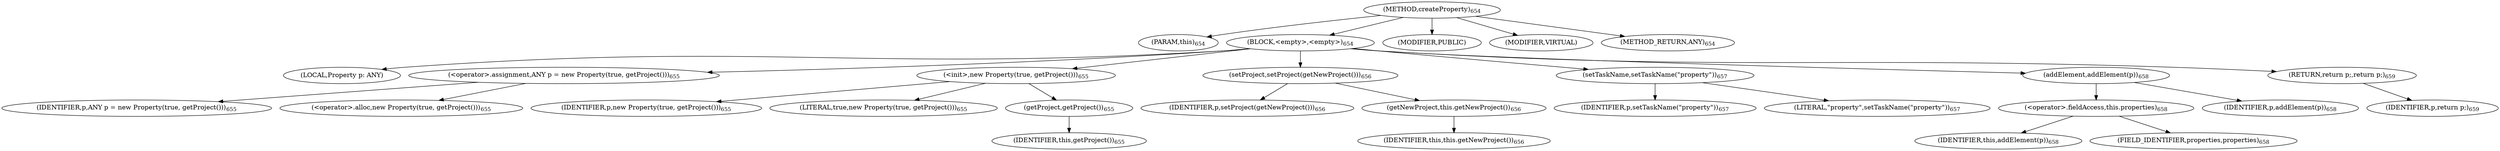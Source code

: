 digraph "createProperty" {  
"1606" [label = <(METHOD,createProperty)<SUB>654</SUB>> ]
"68" [label = <(PARAM,this)<SUB>654</SUB>> ]
"1607" [label = <(BLOCK,&lt;empty&gt;,&lt;empty&gt;)<SUB>654</SUB>> ]
"70" [label = <(LOCAL,Property p: ANY)> ]
"1608" [label = <(&lt;operator&gt;.assignment,ANY p = new Property(true, getProject()))<SUB>655</SUB>> ]
"1609" [label = <(IDENTIFIER,p,ANY p = new Property(true, getProject()))<SUB>655</SUB>> ]
"1610" [label = <(&lt;operator&gt;.alloc,new Property(true, getProject()))<SUB>655</SUB>> ]
"1611" [label = <(&lt;init&gt;,new Property(true, getProject()))<SUB>655</SUB>> ]
"69" [label = <(IDENTIFIER,p,new Property(true, getProject()))<SUB>655</SUB>> ]
"1612" [label = <(LITERAL,true,new Property(true, getProject()))<SUB>655</SUB>> ]
"1613" [label = <(getProject,getProject())<SUB>655</SUB>> ]
"67" [label = <(IDENTIFIER,this,getProject())<SUB>655</SUB>> ]
"1614" [label = <(setProject,setProject(getNewProject()))<SUB>656</SUB>> ]
"1615" [label = <(IDENTIFIER,p,setProject(getNewProject()))<SUB>656</SUB>> ]
"1616" [label = <(getNewProject,this.getNewProject())<SUB>656</SUB>> ]
"71" [label = <(IDENTIFIER,this,this.getNewProject())<SUB>656</SUB>> ]
"1617" [label = <(setTaskName,setTaskName(&quot;property&quot;))<SUB>657</SUB>> ]
"1618" [label = <(IDENTIFIER,p,setTaskName(&quot;property&quot;))<SUB>657</SUB>> ]
"1619" [label = <(LITERAL,&quot;property&quot;,setTaskName(&quot;property&quot;))<SUB>657</SUB>> ]
"1620" [label = <(addElement,addElement(p))<SUB>658</SUB>> ]
"1621" [label = <(&lt;operator&gt;.fieldAccess,this.properties)<SUB>658</SUB>> ]
"1622" [label = <(IDENTIFIER,this,addElement(p))<SUB>658</SUB>> ]
"1623" [label = <(FIELD_IDENTIFIER,properties,properties)<SUB>658</SUB>> ]
"1624" [label = <(IDENTIFIER,p,addElement(p))<SUB>658</SUB>> ]
"1625" [label = <(RETURN,return p;,return p;)<SUB>659</SUB>> ]
"1626" [label = <(IDENTIFIER,p,return p;)<SUB>659</SUB>> ]
"1627" [label = <(MODIFIER,PUBLIC)> ]
"1628" [label = <(MODIFIER,VIRTUAL)> ]
"1629" [label = <(METHOD_RETURN,ANY)<SUB>654</SUB>> ]
  "1606" -> "68" 
  "1606" -> "1607" 
  "1606" -> "1627" 
  "1606" -> "1628" 
  "1606" -> "1629" 
  "1607" -> "70" 
  "1607" -> "1608" 
  "1607" -> "1611" 
  "1607" -> "1614" 
  "1607" -> "1617" 
  "1607" -> "1620" 
  "1607" -> "1625" 
  "1608" -> "1609" 
  "1608" -> "1610" 
  "1611" -> "69" 
  "1611" -> "1612" 
  "1611" -> "1613" 
  "1613" -> "67" 
  "1614" -> "1615" 
  "1614" -> "1616" 
  "1616" -> "71" 
  "1617" -> "1618" 
  "1617" -> "1619" 
  "1620" -> "1621" 
  "1620" -> "1624" 
  "1621" -> "1622" 
  "1621" -> "1623" 
  "1625" -> "1626" 
}
